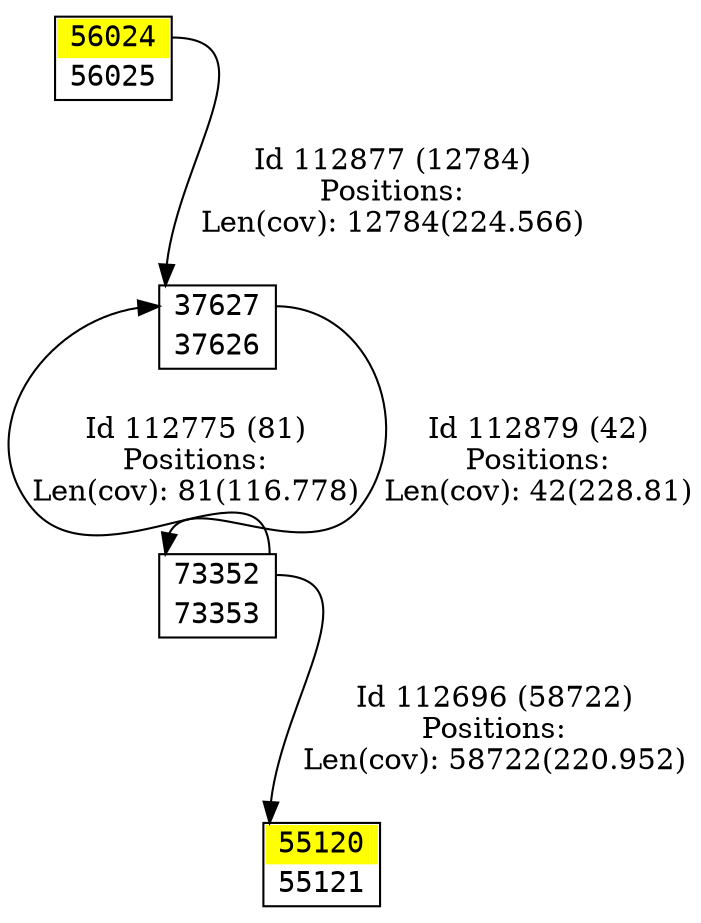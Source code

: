 digraph graph_picture {
node[fontname=<Courier> ,penwidth=<1.8> ,shape=<plaintext> ]
vertex_37626_37627[label=<<TABLE BORDER="1" CELLSPACING="0" >
<TR><TD BORDER="0" PORT = "port_37627_in" color="white" bgcolor="white" ></TD><TD BORDER="0" color="white" bgcolor="white" >37627</TD><TD BORDER="0" PORT = "port_37627_out" color="white" bgcolor="white" ></TD></TR>
<TR><TD BORDER="0" PORT = "port_37626_out" color="white" bgcolor="white" ></TD><TD BORDER="0" color="white" bgcolor="white" >37626</TD><TD BORDER="0" PORT = "port_37626_in" color="white" bgcolor="white" ></TD></TR>
</TABLE>> ,color=<black> ,URL=</vertex/37627.svg> ]
vertex_55120_55121[label=<<TABLE BORDER="1" CELLSPACING="0" >
<TR><TD BORDER="0" PORT = "port_55120_in" color="yellow" bgcolor="yellow" ></TD><TD BORDER="0" color="yellow" bgcolor="yellow" >55120</TD><TD BORDER="0" PORT = "port_55120_out" color="yellow" bgcolor="yellow" ></TD></TR>
<TR><TD BORDER="0" PORT = "port_55121_out" color="white" bgcolor="white" ></TD><TD BORDER="0" color="white" bgcolor="white" >55121</TD><TD BORDER="0" PORT = "port_55121_in" color="white" bgcolor="white" ></TD></TR>
</TABLE>> ,color=<black> ,URL=</vertex/55120.svg> ]
vertex_56024_56025[label=<<TABLE BORDER="1" CELLSPACING="0" >
<TR><TD BORDER="0" PORT = "port_56024_in" color="yellow" bgcolor="yellow" ></TD><TD BORDER="0" color="yellow" bgcolor="yellow" >56024</TD><TD BORDER="0" PORT = "port_56024_out" color="yellow" bgcolor="yellow" ></TD></TR>
<TR><TD BORDER="0" PORT = "port_56025_out" color="white" bgcolor="white" ></TD><TD BORDER="0" color="white" bgcolor="white" >56025</TD><TD BORDER="0" PORT = "port_56025_in" color="white" bgcolor="white" ></TD></TR>
</TABLE>> ,color=<black> ,URL=</vertex/56024.svg> ]
vertex_73352_73353[label=<<TABLE BORDER="1" CELLSPACING="0" >
<TR><TD BORDER="0" PORT = "port_73352_in" color="white" bgcolor="white" ></TD><TD BORDER="0" color="white" bgcolor="white" >73352</TD><TD BORDER="0" PORT = "port_73352_out" color="white" bgcolor="white" ></TD></TR>
<TR><TD BORDER="0" PORT = "port_73353_out" color="white" bgcolor="white" ></TD><TD BORDER="0" color="white" bgcolor="white" >73353</TD><TD BORDER="0" PORT = "port_73353_in" color="white" bgcolor="white" ></TD></TR>
</TABLE>> ,color=<black> ,URL=</vertex/73352.svg> ]
vertex_73352_73353:port_73352_out->vertex_55120_55121:port_55120_in[label="Id 112696 (58722)\nPositions:\nLen(cov): 58722(220.952)" ,color=<black> ]
vertex_73352_73353:port_73352_out->vertex_37626_37627:port_37627_in[label="Id 112775 (81)\nPositions:\nLen(cov): 81(116.778)" ,color=<black> ]
vertex_56024_56025:port_56024_out->vertex_37626_37627:port_37627_in[label="Id 112877 (12784)\nPositions:\nLen(cov): 12784(224.566)" ,color=<black> ]
vertex_37626_37627:port_37627_out->vertex_73352_73353:port_73352_in[label="Id 112879 (42)\nPositions:\nLen(cov): 42(228.81)" ,color=<black> ]
}
